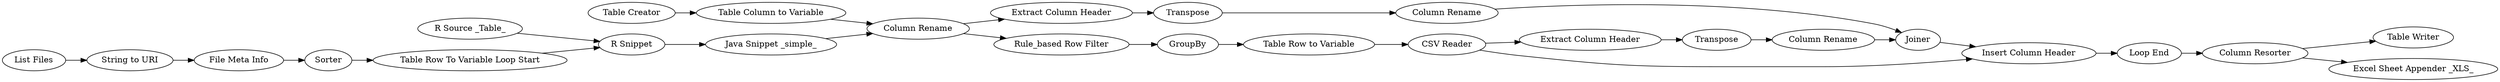 digraph {
	"8677434367467320444_18" [label="Column Rename"]
	"8677434367467320444_13" [label="Extract Column Header"]
	"8677434367467320444_22" [label="Loop End"]
	"8677434367467320444_14" [label=Transpose]
	"8677434367467320444_31" [label="R Source _Table_"]
	"8677434367467320444_25" [label="File Meta Info"]
	"8677434367467320444_32" [label="Table Creator"]
	"8677434367467320444_37" [label="Table Writer"]
	"8677434367467320444_16" [label=Transpose]
	"8677434367467320444_36" [label="Column Resorter"]
	"8677434367467320444_24" [label="String to URI"]
	"8677434367467320444_10" [label=GroupBy]
	"8677434367467320444_19" [label="Column Rename"]
	"8677434367467320444_34" [label="Table Column to Variable"]
	"8677434367467320444_15" [label="Extract Column Header"]
	"8677434367467320444_7" [label="Java Snippet _simple_"]
	"8677434367467320444_12" [label="Insert Column Header"]
	"8677434367467320444_26" [label=Sorter]
	"8677434367467320444_9" [label="Rule_based Row Filter"]
	"8677434367467320444_17" [label=Joiner]
	"8677434367467320444_28" [label="R Snippet"]
	"8677434367467320444_11" [label="Table Row to Variable"]
	"8677434367467320444_21" [label="Table Row To Variable Loop Start"]
	"8677434367467320444_446" [label="Excel Sheet Appender _XLS_"]
	"8677434367467320444_5" [label="CSV Reader"]
	"8677434367467320444_35" [label="Column Rename"]
	"8677434367467320444_23" [label="List Files"]
	"8677434367467320444_21" -> "8677434367467320444_28"
	"8677434367467320444_22" -> "8677434367467320444_36"
	"8677434367467320444_12" -> "8677434367467320444_22"
	"8677434367467320444_7" -> "8677434367467320444_35"
	"8677434367467320444_25" -> "8677434367467320444_26"
	"8677434367467320444_11" -> "8677434367467320444_5"
	"8677434367467320444_35" -> "8677434367467320444_13"
	"8677434367467320444_18" -> "8677434367467320444_17"
	"8677434367467320444_28" -> "8677434367467320444_7"
	"8677434367467320444_26" -> "8677434367467320444_21"
	"8677434367467320444_36" -> "8677434367467320444_37"
	"8677434367467320444_5" -> "8677434367467320444_12"
	"8677434367467320444_9" -> "8677434367467320444_10"
	"8677434367467320444_16" -> "8677434367467320444_19"
	"8677434367467320444_35" -> "8677434367467320444_9"
	"8677434367467320444_10" -> "8677434367467320444_11"
	"8677434367467320444_31" -> "8677434367467320444_28"
	"8677434367467320444_23" -> "8677434367467320444_24"
	"8677434367467320444_5" -> "8677434367467320444_15"
	"8677434367467320444_32" -> "8677434367467320444_34"
	"8677434367467320444_24" -> "8677434367467320444_25"
	"8677434367467320444_13" -> "8677434367467320444_14"
	"8677434367467320444_34" -> "8677434367467320444_35"
	"8677434367467320444_15" -> "8677434367467320444_16"
	"8677434367467320444_17" -> "8677434367467320444_12"
	"8677434367467320444_19" -> "8677434367467320444_17"
	"8677434367467320444_14" -> "8677434367467320444_18"
	"8677434367467320444_36" -> "8677434367467320444_446"
	rankdir=LR
}
